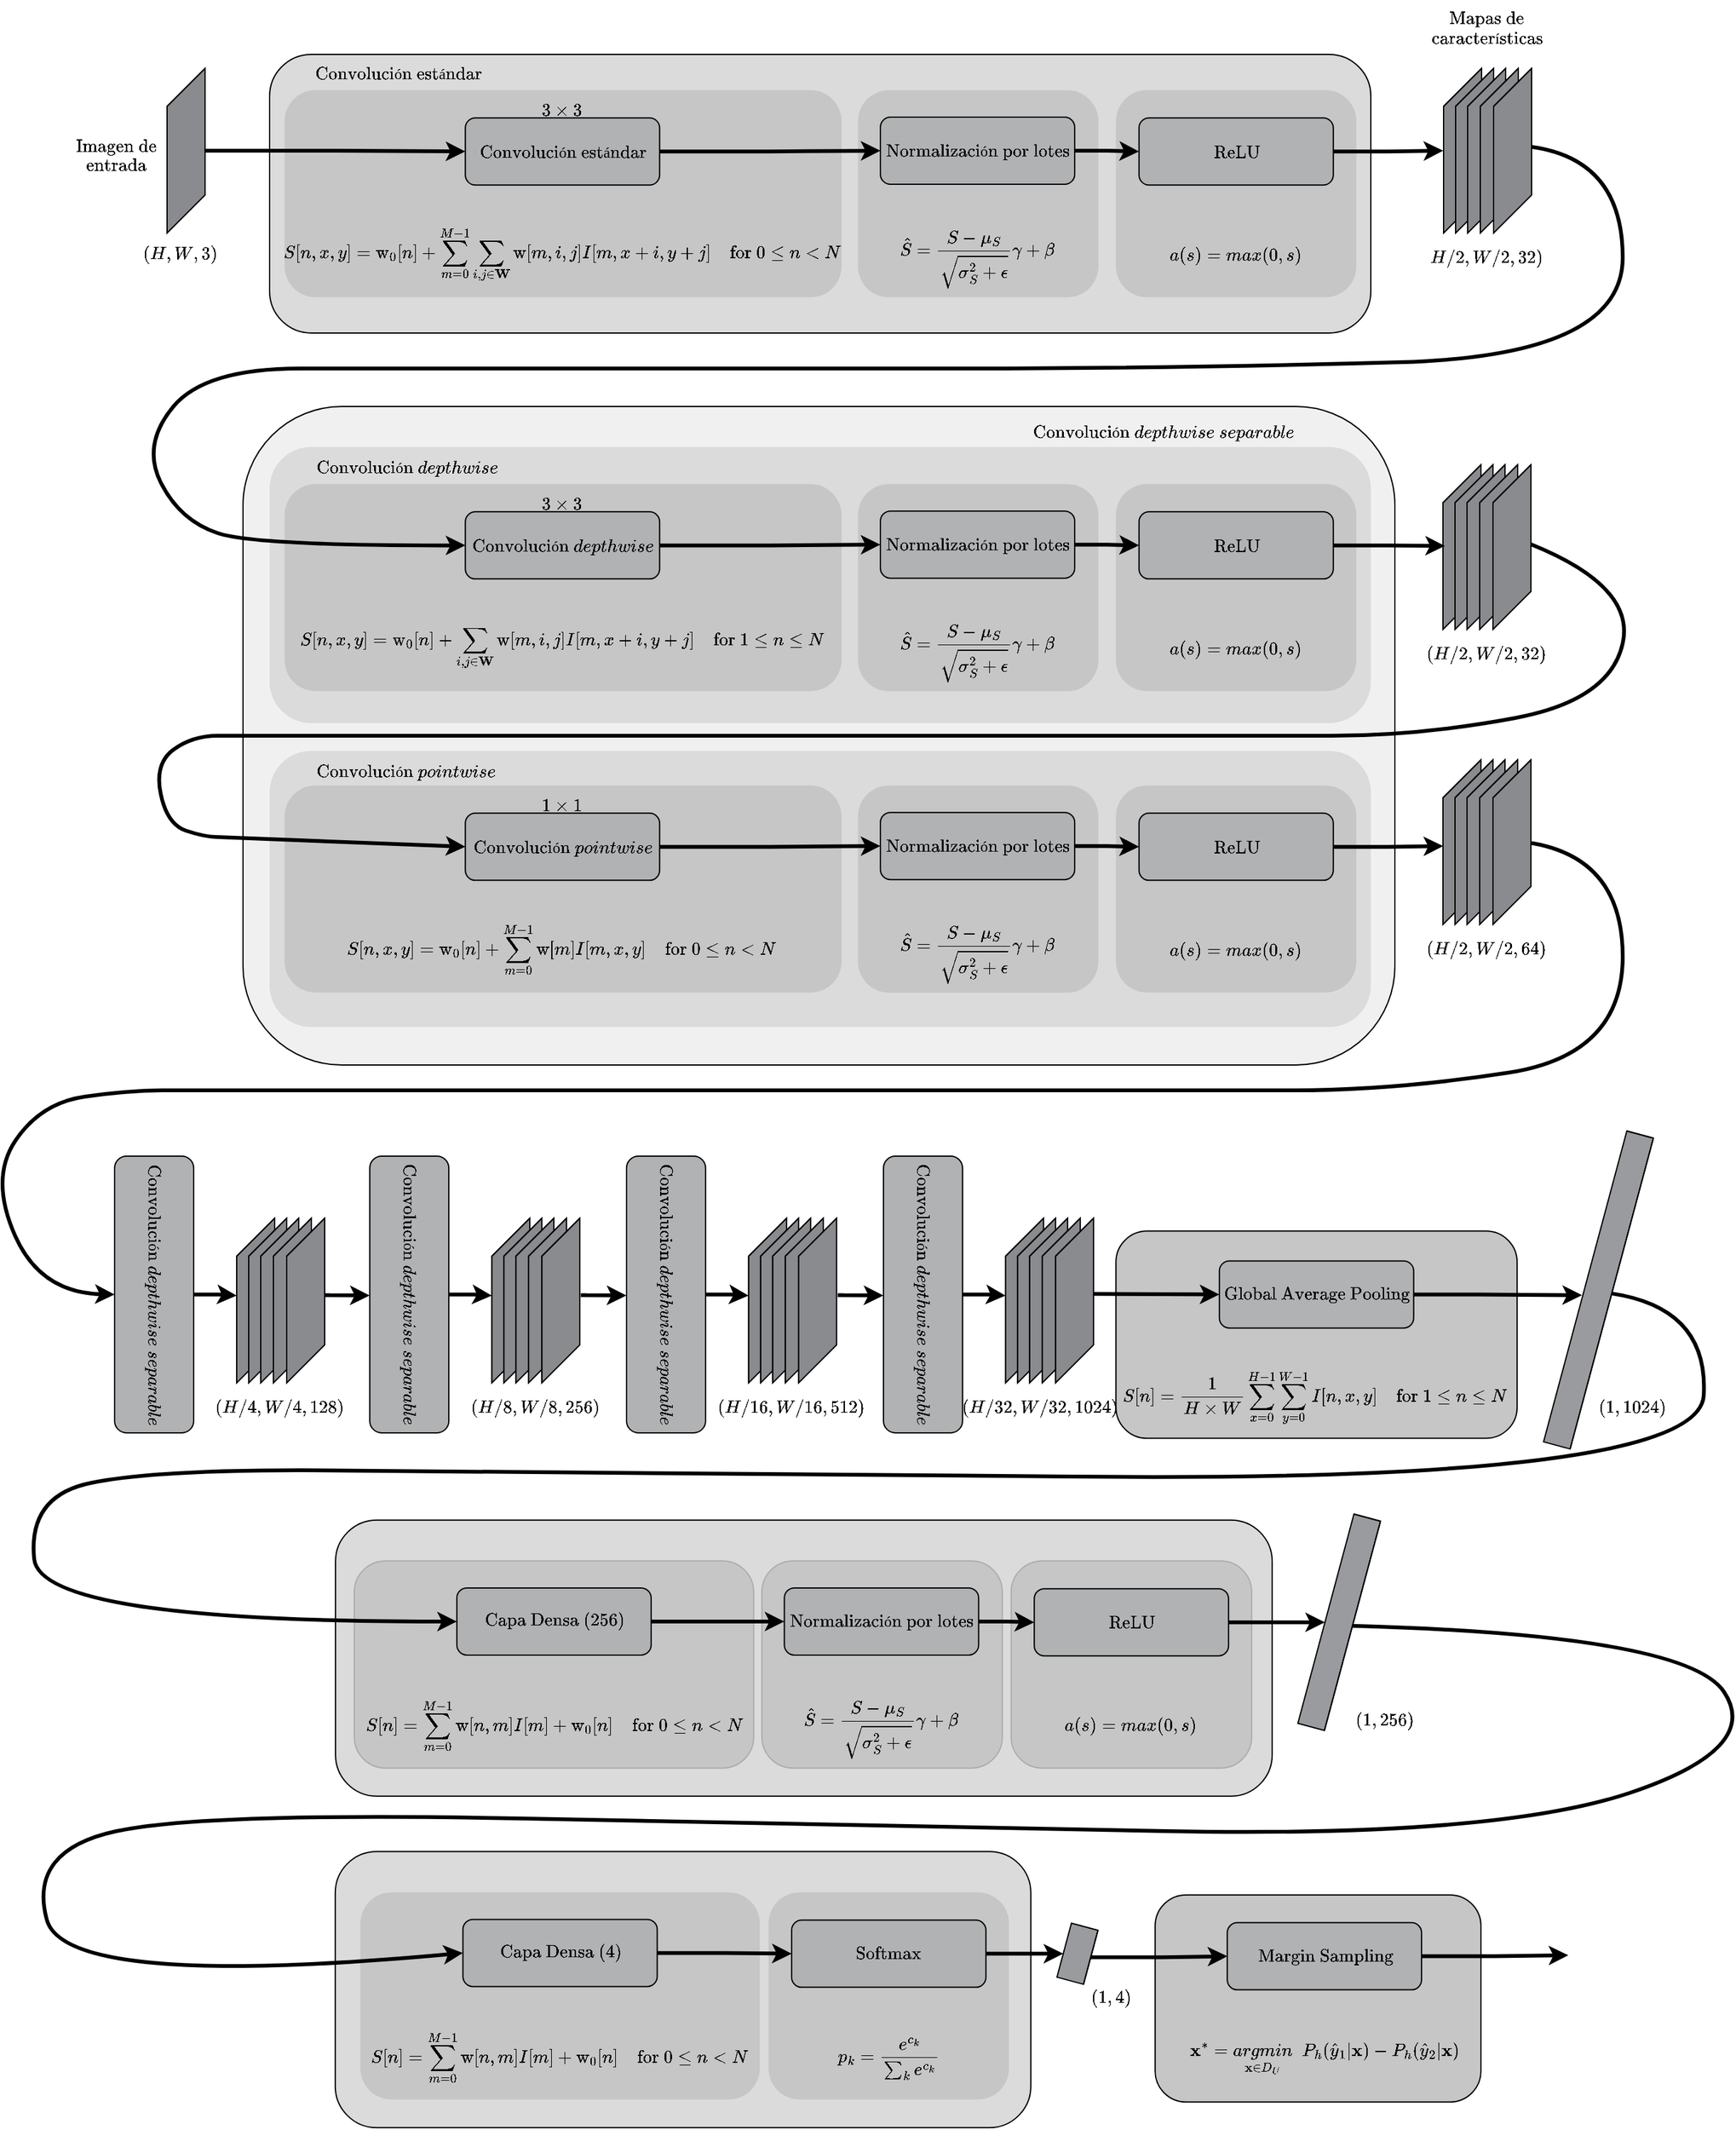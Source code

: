 <mxfile version="24.7.16">
  <diagram name="Page-1" id="cc8wFc7xVqvPqlm56SUc">
    <mxGraphModel dx="1301" dy="-95" grid="1" gridSize="10" guides="1" tooltips="1" connect="1" arrows="1" fold="1" page="1" pageScale="1" pageWidth="75" pageHeight="85" background="#ffffff" math="1" shadow="0">
      <root>
        <mxCell id="0" />
        <mxCell id="1" parent="0" />
        <mxCell id="Sv2Zs1Rwxi55iTmSWH8l-7" value="" style="rounded=1;whiteSpace=wrap;html=1;strokeWidth=1;fillColor=#DBDBDB;strokeColor=default;" vertex="1" parent="1">
          <mxGeometry x="-536.93" y="1549.38" width="740" height="218" as="geometry" />
        </mxCell>
        <mxCell id="Sv2Zs1Rwxi55iTmSWH8l-9" value="" style="rounded=1;whiteSpace=wrap;html=1;fillColor=#C6C6C7;rotation=90;strokeColor=#aaacaf;" vertex="1" parent="1">
          <mxGeometry x="-186.89" y="1568.44" width="163.58" height="189.95" as="geometry" />
        </mxCell>
        <mxCell id="Sv2Zs1Rwxi55iTmSWH8l-8" value="" style="rounded=1;whiteSpace=wrap;html=1;fillColor=#C6C6C7;rotation=90;strokeColor=#aaacaf;" vertex="1" parent="1">
          <mxGeometry x="10.07" y="1568.43" width="163.58" height="189.95" as="geometry" />
        </mxCell>
        <mxCell id="Sv2Zs1Rwxi55iTmSWH8l-10" value="" style="rounded=1;whiteSpace=wrap;html=1;fillColor=#C6C6C7;rotation=90;strokeColor=#aaacaf;" vertex="1" parent="1">
          <mxGeometry x="-446.11" y="1505.64" width="163.58" height="315.52" as="geometry" />
        </mxCell>
        <mxCell id="Sv2Zs1Rwxi55iTmSWH8l-11" style="edgeStyle=orthogonalEdgeStyle;rounded=0;orthogonalLoop=1;jettySize=auto;html=1;entryX=0;entryY=0.5;entryDx=0;entryDy=0;strokeWidth=3;" edge="1" parent="1" source="Sv2Zs1Rwxi55iTmSWH8l-12" target="Sv2Zs1Rwxi55iTmSWH8l-14">
          <mxGeometry relative="1" as="geometry" />
        </mxCell>
        <mxCell id="Sv2Zs1Rwxi55iTmSWH8l-12" value="$$\text{Capa Densa (256)}$$" style="rounded=1;whiteSpace=wrap;html=1;fillColor=#B1B2B3;flipV=0;flipH=0;direction=east;strokeColor=default;rotation=0;" vertex="1" parent="1">
          <mxGeometry x="-441.07" y="1602.96" width="153.5" height="53" as="geometry" />
        </mxCell>
        <mxCell id="Sv2Zs1Rwxi55iTmSWH8l-13" style="edgeStyle=orthogonalEdgeStyle;rounded=0;orthogonalLoop=1;jettySize=auto;html=1;entryX=0;entryY=0.5;entryDx=0;entryDy=0;strokeWidth=3;" edge="1" parent="1" source="Sv2Zs1Rwxi55iTmSWH8l-14" target="Sv2Zs1Rwxi55iTmSWH8l-15">
          <mxGeometry relative="1" as="geometry" />
        </mxCell>
        <mxCell id="Sv2Zs1Rwxi55iTmSWH8l-14" value="$$\text{Normalización por lotes}$$" style="rounded=1;whiteSpace=wrap;html=1;fillColor=#B1B2B3;flipV=0;flipH=0;direction=east;strokeColor=default;rotation=0;" vertex="1" parent="1">
          <mxGeometry x="-182.33" y="1602.95" width="153.5" height="53" as="geometry" />
        </mxCell>
        <mxCell id="Sv2Zs1Rwxi55iTmSWH8l-22" value="" style="edgeStyle=orthogonalEdgeStyle;rounded=0;orthogonalLoop=1;jettySize=auto;html=1;strokeWidth=3;" edge="1" parent="1" source="Sv2Zs1Rwxi55iTmSWH8l-15" target="Sv2Zs1Rwxi55iTmSWH8l-21">
          <mxGeometry relative="1" as="geometry" />
        </mxCell>
        <mxCell id="Sv2Zs1Rwxi55iTmSWH8l-15" value="$$\text{ReLU}$$" style="rounded=1;whiteSpace=wrap;html=1;fillColor=#B1B2B3;flipV=0;flipH=0;direction=east;strokeColor=default;rotation=0;" vertex="1" parent="1">
          <mxGeometry x="15.11" y="1603.57" width="153.5" height="53" as="geometry" />
        </mxCell>
        <mxCell id="Sv2Zs1Rwxi55iTmSWH8l-17" value="$$S[n] = \sum_{m =0}^{M-1} &lt;br&gt;\text{w}[n,m]I[m] + \text{w}_0[n]&amp;nbsp; \hspace{4mm} \text{for } 0\leq n \lt N$$" style="text;html=1;align=center;verticalAlign=middle;whiteSpace=wrap;rounded=0;" vertex="1" parent="1">
          <mxGeometry x="-594.43" y="1697.43" width="460" height="30" as="geometry" />
        </mxCell>
        <mxCell id="Sv2Zs1Rwxi55iTmSWH8l-18" value="$$\hat{S} = \frac{S - \mu_S}{\sqrt{\sigma_S^2 + \epsilon}}\gamma + \beta$$" style="text;html=1;align=center;verticalAlign=middle;whiteSpace=wrap;rounded=0;" vertex="1" parent="1">
          <mxGeometry x="-159.96" y="1699.45" width="108.75" height="30" as="geometry" />
        </mxCell>
        <mxCell id="Sv2Zs1Rwxi55iTmSWH8l-19" value="$$a(s) = max(0, s)$$" style="text;html=1;align=center;verticalAlign=middle;whiteSpace=wrap;rounded=0;" vertex="1" parent="1">
          <mxGeometry x="36.24" y="1697.44" width="111.25" height="30" as="geometry" />
        </mxCell>
        <mxCell id="luJMtOE04kHxp6duVjSI-222" value="" style="rounded=1;whiteSpace=wrap;html=1;strokeWidth=1;fillColor=#F0F0F0;fontColor=#333333;strokeColor=#000000;" parent="1" vertex="1">
          <mxGeometry x="-610" y="670" width="910" height="520" as="geometry" />
        </mxCell>
        <mxCell id="luJMtOE04kHxp6duVjSI-218" value="" style="rounded=1;whiteSpace=wrap;html=1;strokeWidth=1;fillColor=#DBDBDB;strokeColor=none;" parent="1" vertex="1">
          <mxGeometry x="-589" y="942" width="870" height="218" as="geometry" />
        </mxCell>
        <mxCell id="luJMtOE04kHxp6duVjSI-210" value="" style="rounded=1;whiteSpace=wrap;html=1;strokeWidth=1;fillColor=#DBDBDB;strokeColor=none;" parent="1" vertex="1">
          <mxGeometry x="-589" y="702" width="870" height="218" as="geometry" />
        </mxCell>
        <mxCell id="luJMtOE04kHxp6duVjSI-182" value="" style="rounded=1;whiteSpace=wrap;html=1;strokeWidth=1;fillColor=#DBDBDB;" parent="1" vertex="1">
          <mxGeometry x="-589" y="391.96" width="870" height="220" as="geometry" />
        </mxCell>
        <mxCell id="luJMtOE04kHxp6duVjSI-184" value="" style="rounded=1;whiteSpace=wrap;html=1;fillColor=#C6C6C7;rotation=90;strokeColor=none;" parent="1" vertex="1">
          <mxGeometry x="92.82" y="406.99" width="163.58" height="189.95" as="geometry" />
        </mxCell>
        <mxCell id="luJMtOE04kHxp6duVjSI-183" value="" style="rounded=1;whiteSpace=wrap;html=1;fillColor=#C6C6C7;rotation=90;strokeColor=none;" parent="1" vertex="1">
          <mxGeometry x="-111" y="407.02" width="163.58" height="189.95" as="geometry" />
        </mxCell>
        <mxCell id="luJMtOE04kHxp6duVjSI-121" value="" style="rounded=1;whiteSpace=wrap;html=1;fillColor=#C6C6C7;rotation=90;strokeColor=none;" parent="1" vertex="1">
          <mxGeometry x="-438.95" y="281.96" width="163.58" height="440" as="geometry" />
        </mxCell>
        <mxCell id="luJMtOE04kHxp6duVjSI-86" value="" style="edgeStyle=orthogonalEdgeStyle;rounded=0;orthogonalLoop=1;jettySize=auto;html=1;strokeWidth=3;" parent="1" source="luJMtOE04kHxp6duVjSI-87" target="luJMtOE04kHxp6duVjSI-88" edge="1">
          <mxGeometry relative="1" as="geometry" />
        </mxCell>
        <mxCell id="luJMtOE04kHxp6duVjSI-87" value="" style="shape=cube;whiteSpace=wrap;html=1;boundedLbl=1;backgroundOutline=1;darkOpacity=0.05;darkOpacity2=0.1;size=30;flipH=1;fillColor=#9A9B9E;" parent="1" vertex="1">
          <mxGeometry x="-670" y="403" width="30" height="130" as="geometry" />
        </mxCell>
        <mxCell id="luJMtOE04kHxp6duVjSI-123" style="edgeStyle=orthogonalEdgeStyle;rounded=0;orthogonalLoop=1;jettySize=auto;html=1;entryX=0;entryY=0.5;entryDx=0;entryDy=0;strokeWidth=3;" parent="1" source="luJMtOE04kHxp6duVjSI-88" target="luJMtOE04kHxp6duVjSI-91" edge="1">
          <mxGeometry relative="1" as="geometry" />
        </mxCell>
        <mxCell id="luJMtOE04kHxp6duVjSI-88" value="$$\text{Convolución estándar}$$" style="rounded=1;whiteSpace=wrap;html=1;fillColor=#B1B2B3;flipV=0;flipH=0;direction=east;strokeColor=default;rotation=0;" parent="1" vertex="1">
          <mxGeometry x="-434.37" y="442.13" width="153.5" height="53" as="geometry" />
        </mxCell>
        <mxCell id="luJMtOE04kHxp6duVjSI-89" value="&lt;div&gt;$$\text{Imagen de}$$&lt;/div&gt;" style="text;html=1;align=center;verticalAlign=middle;whiteSpace=wrap;rounded=0;" parent="1" vertex="1">
          <mxGeometry x="-740" y="449.5" width="60" height="30" as="geometry" />
        </mxCell>
        <mxCell id="luJMtOE04kHxp6duVjSI-90" value="&lt;div&gt;$$\text{entrada}$$&lt;/div&gt;" style="text;html=1;align=center;verticalAlign=middle;whiteSpace=wrap;rounded=0;" parent="1" vertex="1">
          <mxGeometry x="-740" y="464.5" width="60" height="30" as="geometry" />
        </mxCell>
        <mxCell id="luJMtOE04kHxp6duVjSI-124" style="edgeStyle=orthogonalEdgeStyle;rounded=0;orthogonalLoop=1;jettySize=auto;html=1;entryX=0;entryY=0.5;entryDx=0;entryDy=0;strokeWidth=3;" parent="1" source="luJMtOE04kHxp6duVjSI-91" target="luJMtOE04kHxp6duVjSI-92" edge="1">
          <mxGeometry relative="1" as="geometry" />
        </mxCell>
        <mxCell id="luJMtOE04kHxp6duVjSI-91" value="$$\text{Normalización por lotes}$$" style="rounded=1;whiteSpace=wrap;html=1;fillColor=#B1B2B3;flipV=0;flipH=0;direction=east;strokeColor=default;rotation=0;" parent="1" vertex="1">
          <mxGeometry x="-106.44" y="441.53" width="153.5" height="53" as="geometry" />
        </mxCell>
        <mxCell id="luJMtOE04kHxp6duVjSI-92" value="$$\text{ReLU}$$" style="rounded=1;whiteSpace=wrap;html=1;fillColor=#B1B2B3;flipV=0;flipH=0;direction=east;strokeColor=default;rotation=0;" parent="1" vertex="1">
          <mxGeometry x="97.86" y="442.13" width="153.5" height="53" as="geometry" />
        </mxCell>
        <mxCell id="luJMtOE04kHxp6duVjSI-94" style="edgeStyle=orthogonalEdgeStyle;rounded=0;orthogonalLoop=1;jettySize=auto;html=1;entryX=1.011;entryY=0.5;entryDx=0;entryDy=0;entryPerimeter=0;strokeWidth=3;" parent="1" source="luJMtOE04kHxp6duVjSI-92" target="luJMtOE04kHxp6duVjSI-93" edge="1">
          <mxGeometry relative="1" as="geometry" />
        </mxCell>
        <mxCell id="luJMtOE04kHxp6duVjSI-95" value="&lt;div&gt;$$\text{Mapas de}$$&lt;/div&gt;" style="text;html=1;align=center;verticalAlign=middle;whiteSpace=wrap;rounded=0;" parent="1" vertex="1">
          <mxGeometry x="342.5" y="349" width="60" height="30" as="geometry" />
        </mxCell>
        <mxCell id="luJMtOE04kHxp6duVjSI-96" value="&lt;div&gt;$$\text{características}$$&lt;/div&gt;" style="text;html=1;align=center;verticalAlign=middle;whiteSpace=wrap;rounded=0;" parent="1" vertex="1">
          <mxGeometry x="342.5" y="364" width="60" height="30" as="geometry" />
        </mxCell>
        <mxCell id="luJMtOE04kHxp6duVjSI-97" value="$$(H,W,3)$$" style="text;html=1;align=center;verticalAlign=middle;whiteSpace=wrap;rounded=0;" parent="1" vertex="1">
          <mxGeometry x="-690" y="535.2" width="60" height="30" as="geometry" />
        </mxCell>
        <mxCell id="luJMtOE04kHxp6duVjSI-98" value="$$H/2,W/2,32)$$" style="text;html=1;align=center;verticalAlign=middle;whiteSpace=wrap;rounded=0;" parent="1" vertex="1">
          <mxGeometry x="342.5" y="538" width="60" height="30" as="geometry" />
        </mxCell>
        <mxCell id="luJMtOE04kHxp6duVjSI-99" value="$$3 \times 3$$" style="text;html=1;align=center;verticalAlign=middle;whiteSpace=wrap;rounded=0;" parent="1" vertex="1">
          <mxGeometry x="-387.62" y="420.63" width="60" height="30" as="geometry" />
        </mxCell>
        <mxCell id="luJMtOE04kHxp6duVjSI-122" value="$$S[n,x,y] = \text{w}_0[n] + \sum_{m = 0}^{M-1} \sum_{i,j \in \textbf{W}} &lt;br&gt;\text{w}[m,i,j]I[m,x+i,y+j] \hspace{4mm} \text{for } 0\leq n \lt N$$" style="text;html=1;align=center;verticalAlign=middle;whiteSpace=wrap;rounded=0;" parent="1" vertex="1">
          <mxGeometry x="-587.62" y="535.2" width="460" height="30" as="geometry" />
        </mxCell>
        <mxCell id="luJMtOE04kHxp6duVjSI-126" value="$$\hat{S} = \frac{S - \mu_S}{\sqrt{\sigma_S^2 + \epsilon}}\gamma + \beta$$" style="text;html=1;align=center;verticalAlign=middle;whiteSpace=wrap;rounded=0;" parent="1" vertex="1">
          <mxGeometry x="-84.07" y="538.03" width="108.75" height="30" as="geometry" />
        </mxCell>
        <mxCell id="luJMtOE04kHxp6duVjSI-128" value="$$a(s) = max(0, s)$$" style="text;html=1;align=center;verticalAlign=middle;whiteSpace=wrap;rounded=0;" parent="1" vertex="1">
          <mxGeometry x="118.99" y="536" width="111.25" height="30" as="geometry" />
        </mxCell>
        <mxCell id="luJMtOE04kHxp6duVjSI-132" value="" style="group" parent="1" vertex="1" connectable="0">
          <mxGeometry x="338.5" y="403" width="69.5" height="130" as="geometry" />
        </mxCell>
        <mxCell id="luJMtOE04kHxp6duVjSI-93" value="" style="shape=cube;whiteSpace=wrap;html=1;boundedLbl=1;backgroundOutline=1;darkOpacity=0.05;darkOpacity2=0.1;size=30;flipH=1;fillColor=#9A9B9E;" parent="luJMtOE04kHxp6duVjSI-132" vertex="1">
          <mxGeometry width="30" height="130" as="geometry" />
        </mxCell>
        <mxCell id="luJMtOE04kHxp6duVjSI-100" value="" style="shape=cube;whiteSpace=wrap;html=1;boundedLbl=1;backgroundOutline=1;darkOpacity=0.05;darkOpacity2=0.1;size=30;flipH=1;fillColor=#9A9B9E;" parent="luJMtOE04kHxp6duVjSI-132" vertex="1">
          <mxGeometry x="9.5" width="30" height="130" as="geometry" />
        </mxCell>
        <mxCell id="luJMtOE04kHxp6duVjSI-101" value="" style="shape=cube;whiteSpace=wrap;html=1;boundedLbl=1;backgroundOutline=1;darkOpacity=0.05;darkOpacity2=0.1;size=30;flipH=1;fillColor=#9A9B9E;" parent="luJMtOE04kHxp6duVjSI-132" vertex="1">
          <mxGeometry x="19" width="30" height="130" as="geometry" />
        </mxCell>
        <mxCell id="luJMtOE04kHxp6duVjSI-102" value="" style="shape=cube;whiteSpace=wrap;html=1;boundedLbl=1;backgroundOutline=1;darkOpacity=0.05;darkOpacity2=0.1;size=30;flipH=1;fillColor=#9A9B9E;" parent="luJMtOE04kHxp6duVjSI-132" vertex="1">
          <mxGeometry x="29" width="30" height="130" as="geometry" />
        </mxCell>
        <mxCell id="luJMtOE04kHxp6duVjSI-104" value="" style="shape=cube;whiteSpace=wrap;html=1;boundedLbl=1;backgroundOutline=1;darkOpacity=0.05;darkOpacity2=0.1;size=30;flipH=1;fillColor=#9A9B9E;" parent="luJMtOE04kHxp6duVjSI-132" vertex="1">
          <mxGeometry x="39.5" width="30" height="130" as="geometry" />
        </mxCell>
        <mxCell id="luJMtOE04kHxp6duVjSI-138" style="edgeStyle=orthogonalEdgeStyle;rounded=0;orthogonalLoop=1;jettySize=auto;html=1;entryX=0;entryY=0.5;entryDx=0;entryDy=0;strokeWidth=3;" parent="1" edge="1">
          <mxGeometry relative="1" as="geometry">
            <mxPoint x="97.86" y="737.0" as="targetPoint" />
          </mxGeometry>
        </mxCell>
        <mxCell id="luJMtOE04kHxp6duVjSI-148" value="$$(H/2,W/2,32)$$" style="text;html=1;align=center;verticalAlign=middle;whiteSpace=wrap;rounded=0;" parent="1" vertex="1">
          <mxGeometry x="342" y="851" width="60" height="30" as="geometry" />
        </mxCell>
        <mxCell id="luJMtOE04kHxp6duVjSI-149" value="" style="group" parent="1" vertex="1" connectable="0">
          <mxGeometry x="338" y="716" width="69.5" height="130" as="geometry" />
        </mxCell>
        <mxCell id="luJMtOE04kHxp6duVjSI-150" value="" style="shape=cube;whiteSpace=wrap;html=1;boundedLbl=1;backgroundOutline=1;darkOpacity=0.05;darkOpacity2=0.1;size=30;flipH=1;fillColor=#9A9B9E;" parent="luJMtOE04kHxp6duVjSI-149" vertex="1">
          <mxGeometry width="30" height="130" as="geometry" />
        </mxCell>
        <mxCell id="luJMtOE04kHxp6duVjSI-151" value="" style="shape=cube;whiteSpace=wrap;html=1;boundedLbl=1;backgroundOutline=1;darkOpacity=0.05;darkOpacity2=0.1;size=30;flipH=1;fillColor=#9A9B9E;" parent="luJMtOE04kHxp6duVjSI-149" vertex="1">
          <mxGeometry x="9.5" width="30" height="130" as="geometry" />
        </mxCell>
        <mxCell id="luJMtOE04kHxp6duVjSI-152" value="" style="shape=cube;whiteSpace=wrap;html=1;boundedLbl=1;backgroundOutline=1;darkOpacity=0.05;darkOpacity2=0.1;size=30;flipH=1;fillColor=#9A9B9E;" parent="luJMtOE04kHxp6duVjSI-149" vertex="1">
          <mxGeometry x="19" width="30" height="130" as="geometry" />
        </mxCell>
        <mxCell id="luJMtOE04kHxp6duVjSI-153" value="" style="shape=cube;whiteSpace=wrap;html=1;boundedLbl=1;backgroundOutline=1;darkOpacity=0.05;darkOpacity2=0.1;size=30;flipH=1;fillColor=#9A9B9E;" parent="luJMtOE04kHxp6duVjSI-149" vertex="1">
          <mxGeometry x="29" width="30" height="130" as="geometry" />
        </mxCell>
        <mxCell id="luJMtOE04kHxp6duVjSI-154" value="" style="shape=cube;whiteSpace=wrap;html=1;boundedLbl=1;backgroundOutline=1;darkOpacity=0.05;darkOpacity2=0.1;size=30;flipH=1;fillColor=#9A9B9E;" parent="luJMtOE04kHxp6duVjSI-149" vertex="1">
          <mxGeometry x="39.5" width="30" height="130" as="geometry" />
        </mxCell>
        <mxCell id="luJMtOE04kHxp6duVjSI-170" value="$$(H/2,W/2,64)$$" style="text;html=1;align=center;verticalAlign=middle;whiteSpace=wrap;rounded=0;" parent="1" vertex="1">
          <mxGeometry x="342" y="1084" width="60" height="30" as="geometry" />
        </mxCell>
        <mxCell id="luJMtOE04kHxp6duVjSI-171" value="" style="group" parent="1" vertex="1" connectable="0">
          <mxGeometry x="338" y="949" width="69.5" height="165" as="geometry" />
        </mxCell>
        <mxCell id="luJMtOE04kHxp6duVjSI-172" value="" style="shape=cube;whiteSpace=wrap;html=1;boundedLbl=1;backgroundOutline=1;darkOpacity=0.05;darkOpacity2=0.1;size=30;flipH=1;fillColor=#9A9B9E;" parent="luJMtOE04kHxp6duVjSI-171" vertex="1">
          <mxGeometry width="30" height="130" as="geometry" />
        </mxCell>
        <mxCell id="luJMtOE04kHxp6duVjSI-173" value="" style="shape=cube;whiteSpace=wrap;html=1;boundedLbl=1;backgroundOutline=1;darkOpacity=0.05;darkOpacity2=0.1;size=30;flipH=1;fillColor=#9A9B9E;" parent="luJMtOE04kHxp6duVjSI-171" vertex="1">
          <mxGeometry x="9.5" width="30" height="130" as="geometry" />
        </mxCell>
        <mxCell id="luJMtOE04kHxp6duVjSI-174" value="" style="shape=cube;whiteSpace=wrap;html=1;boundedLbl=1;backgroundOutline=1;darkOpacity=0.05;darkOpacity2=0.1;size=30;flipH=1;fillColor=#9A9B9E;" parent="luJMtOE04kHxp6duVjSI-171" vertex="1">
          <mxGeometry x="19" width="30" height="130" as="geometry" />
        </mxCell>
        <mxCell id="luJMtOE04kHxp6duVjSI-175" value="" style="shape=cube;whiteSpace=wrap;html=1;boundedLbl=1;backgroundOutline=1;darkOpacity=0.05;darkOpacity2=0.1;size=30;flipH=1;fillColor=#9A9B9E;" parent="luJMtOE04kHxp6duVjSI-171" vertex="1">
          <mxGeometry x="29" width="30" height="130" as="geometry" />
        </mxCell>
        <mxCell id="luJMtOE04kHxp6duVjSI-176" value="" style="shape=cube;whiteSpace=wrap;html=1;boundedLbl=1;backgroundOutline=1;darkOpacity=0.05;darkOpacity2=0.1;size=30;flipH=1;fillColor=#9A9B9E;" parent="luJMtOE04kHxp6duVjSI-171" vertex="1">
          <mxGeometry x="39.5" width="30" height="130" as="geometry" />
        </mxCell>
        <mxCell id="luJMtOE04kHxp6duVjSI-185" value="$$\text{Convolución estándar}$$" style="text;html=1;align=center;verticalAlign=middle;whiteSpace=wrap;rounded=0;" parent="1" vertex="1">
          <mxGeometry x="-557" y="391.96" width="140" height="30" as="geometry" />
        </mxCell>
        <mxCell id="luJMtOE04kHxp6duVjSI-186" value="" style="rounded=1;whiteSpace=wrap;html=1;fillColor=#C6C6C7;rotation=90;strokeColor=none;" parent="1" vertex="1">
          <mxGeometry x="92.82" y="718.03" width="163.58" height="189.95" as="geometry" />
        </mxCell>
        <mxCell id="luJMtOE04kHxp6duVjSI-187" value="" style="rounded=1;whiteSpace=wrap;html=1;fillColor=#C6C6C7;rotation=90;strokeColor=none;" parent="1" vertex="1">
          <mxGeometry x="-111" y="718.06" width="163.58" height="189.95" as="geometry" />
        </mxCell>
        <mxCell id="luJMtOE04kHxp6duVjSI-188" value="" style="rounded=1;whiteSpace=wrap;html=1;fillColor=#C6C6C7;rotation=90;strokeColor=none;" parent="1" vertex="1">
          <mxGeometry x="-438.95" y="593" width="163.58" height="440" as="geometry" />
        </mxCell>
        <mxCell id="luJMtOE04kHxp6duVjSI-189" style="edgeStyle=orthogonalEdgeStyle;rounded=0;orthogonalLoop=1;jettySize=auto;html=1;entryX=0;entryY=0.5;entryDx=0;entryDy=0;strokeWidth=3;" parent="1" source="luJMtOE04kHxp6duVjSI-190" target="luJMtOE04kHxp6duVjSI-192" edge="1">
          <mxGeometry relative="1" as="geometry" />
        </mxCell>
        <mxCell id="luJMtOE04kHxp6duVjSI-190" value="$$\text{Convolución } \textit{depthwise}$$" style="rounded=1;whiteSpace=wrap;html=1;fillColor=#B1B2B3;flipV=0;flipH=0;direction=east;strokeColor=default;rotation=0;" parent="1" vertex="1">
          <mxGeometry x="-434.37" y="753.17" width="153.5" height="53" as="geometry" />
        </mxCell>
        <mxCell id="luJMtOE04kHxp6duVjSI-191" style="edgeStyle=orthogonalEdgeStyle;rounded=0;orthogonalLoop=1;jettySize=auto;html=1;entryX=0;entryY=0.5;entryDx=0;entryDy=0;strokeWidth=3;" parent="1" source="luJMtOE04kHxp6duVjSI-192" target="luJMtOE04kHxp6duVjSI-193" edge="1">
          <mxGeometry relative="1" as="geometry" />
        </mxCell>
        <mxCell id="luJMtOE04kHxp6duVjSI-192" value="$$\text{Normalización por lotes}$$" style="rounded=1;whiteSpace=wrap;html=1;fillColor=#B1B2B3;flipV=0;flipH=0;direction=east;strokeColor=default;rotation=0;" parent="1" vertex="1">
          <mxGeometry x="-106.44" y="752.57" width="153.5" height="53" as="geometry" />
        </mxCell>
        <mxCell id="luJMtOE04kHxp6duVjSI-193" value="$$\text{ReLU}$$" style="rounded=1;whiteSpace=wrap;html=1;fillColor=#B1B2B3;flipV=0;flipH=0;direction=east;strokeColor=default;rotation=0;" parent="1" vertex="1">
          <mxGeometry x="97.86" y="753.17" width="153.5" height="53" as="geometry" />
        </mxCell>
        <mxCell id="luJMtOE04kHxp6duVjSI-194" value="$$3 \times 3$$" style="text;html=1;align=center;verticalAlign=middle;whiteSpace=wrap;rounded=0;" parent="1" vertex="1">
          <mxGeometry x="-387.62" y="731.67" width="60" height="30" as="geometry" />
        </mxCell>
        <mxCell id="luJMtOE04kHxp6duVjSI-195" value="$$S[n,x,y] = \text{w}_0[n] + \sum_{i,j \in \textbf{W}} &lt;br&gt;\text{w}[m,i,j]I[m,x+i,y+j] \hspace{4mm} \text{for } 1\leq n \leq N$$" style="text;html=1;align=center;verticalAlign=middle;whiteSpace=wrap;rounded=0;" parent="1" vertex="1">
          <mxGeometry x="-587.62" y="846.24" width="460" height="30" as="geometry" />
        </mxCell>
        <mxCell id="luJMtOE04kHxp6duVjSI-196" value="$$\hat{S} = \frac{S - \mu_S}{\sqrt{\sigma_S^2 + \epsilon}}\gamma + \beta$$" style="text;html=1;align=center;verticalAlign=middle;whiteSpace=wrap;rounded=0;" parent="1" vertex="1">
          <mxGeometry x="-84.07" y="849.07" width="108.75" height="30" as="geometry" />
        </mxCell>
        <mxCell id="luJMtOE04kHxp6duVjSI-197" value="$$a(s) = max(0, s)$$" style="text;html=1;align=center;verticalAlign=middle;whiteSpace=wrap;rounded=0;" parent="1" vertex="1">
          <mxGeometry x="118.99" y="847.04" width="111.25" height="30" as="geometry" />
        </mxCell>
        <mxCell id="luJMtOE04kHxp6duVjSI-198" value="" style="rounded=1;whiteSpace=wrap;html=1;fillColor=#C6C6C7;rotation=90;strokeColor=none;" parent="1" vertex="1">
          <mxGeometry x="92.82" y="956.03" width="163.58" height="189.95" as="geometry" />
        </mxCell>
        <mxCell id="luJMtOE04kHxp6duVjSI-199" value="" style="rounded=1;whiteSpace=wrap;html=1;fillColor=#C6C6C7;rotation=90;strokeColor=none;" parent="1" vertex="1">
          <mxGeometry x="-111" y="956.06" width="163.58" height="189.95" as="geometry" />
        </mxCell>
        <mxCell id="luJMtOE04kHxp6duVjSI-200" value="" style="rounded=1;whiteSpace=wrap;html=1;fillColor=#C6C6C7;rotation=90;strokeColor=none;" parent="1" vertex="1">
          <mxGeometry x="-438.95" y="831" width="163.58" height="440" as="geometry" />
        </mxCell>
        <mxCell id="luJMtOE04kHxp6duVjSI-201" style="edgeStyle=orthogonalEdgeStyle;rounded=0;orthogonalLoop=1;jettySize=auto;html=1;entryX=0;entryY=0.5;entryDx=0;entryDy=0;strokeWidth=3;" parent="1" source="luJMtOE04kHxp6duVjSI-202" target="luJMtOE04kHxp6duVjSI-204" edge="1">
          <mxGeometry relative="1" as="geometry" />
        </mxCell>
        <mxCell id="luJMtOE04kHxp6duVjSI-202" value="$$\text{Convolución } \textit{pointwise}$$" style="rounded=1;whiteSpace=wrap;html=1;fillColor=#B1B2B3;flipV=0;flipH=0;direction=east;strokeColor=default;rotation=0;" parent="1" vertex="1">
          <mxGeometry x="-434.37" y="991.17" width="153.5" height="53" as="geometry" />
        </mxCell>
        <mxCell id="luJMtOE04kHxp6duVjSI-203" style="edgeStyle=orthogonalEdgeStyle;rounded=0;orthogonalLoop=1;jettySize=auto;html=1;entryX=0;entryY=0.5;entryDx=0;entryDy=0;strokeWidth=3;" parent="1" source="luJMtOE04kHxp6duVjSI-204" target="luJMtOE04kHxp6duVjSI-205" edge="1">
          <mxGeometry relative="1" as="geometry" />
        </mxCell>
        <mxCell id="luJMtOE04kHxp6duVjSI-204" value="$$\text{Normalización por lotes}$$" style="rounded=1;whiteSpace=wrap;html=1;fillColor=#B1B2B3;flipV=0;flipH=0;direction=east;strokeColor=default;rotation=0;" parent="1" vertex="1">
          <mxGeometry x="-106.44" y="990.57" width="153.5" height="53" as="geometry" />
        </mxCell>
        <mxCell id="luJMtOE04kHxp6duVjSI-205" value="$$\text{ReLU}$$" style="rounded=1;whiteSpace=wrap;html=1;fillColor=#B1B2B3;flipV=0;flipH=0;direction=east;strokeColor=default;rotation=0;" parent="1" vertex="1">
          <mxGeometry x="97.86" y="991.17" width="153.5" height="53" as="geometry" />
        </mxCell>
        <mxCell id="luJMtOE04kHxp6duVjSI-206" value="$$1 \times 1$$" style="text;html=1;align=center;verticalAlign=middle;whiteSpace=wrap;rounded=0;" parent="1" vertex="1">
          <mxGeometry x="-387.62" y="969.67" width="60" height="30" as="geometry" />
        </mxCell>
        <mxCell id="luJMtOE04kHxp6duVjSI-207" value="$$S[n,x,y] = \text{w}_0[n] + \sum_{m = 0}^{M-1} &lt;br&gt;\text{w}[m]I[m,x,y] \hspace{4mm} \text{for } 0\leq n \lt N$$" style="text;html=1;align=center;verticalAlign=middle;whiteSpace=wrap;rounded=0;" parent="1" vertex="1">
          <mxGeometry x="-587.62" y="1084.24" width="460" height="30" as="geometry" />
        </mxCell>
        <mxCell id="luJMtOE04kHxp6duVjSI-208" value="$$\hat{S} = \frac{S - \mu_S}{\sqrt{\sigma_S^2 + \epsilon}}\gamma + \beta$$" style="text;html=1;align=center;verticalAlign=middle;whiteSpace=wrap;rounded=0;" parent="1" vertex="1">
          <mxGeometry x="-84.07" y="1087.07" width="108.75" height="30" as="geometry" />
        </mxCell>
        <mxCell id="luJMtOE04kHxp6duVjSI-209" value="$$a(s) = max(0, s)$$" style="text;html=1;align=center;verticalAlign=middle;whiteSpace=wrap;rounded=0;" parent="1" vertex="1">
          <mxGeometry x="118.99" y="1085.04" width="111.25" height="30" as="geometry" />
        </mxCell>
        <mxCell id="luJMtOE04kHxp6duVjSI-211" style="edgeStyle=orthogonalEdgeStyle;rounded=0;orthogonalLoop=1;jettySize=auto;html=1;entryX=0.948;entryY=0.493;entryDx=0;entryDy=0;entryPerimeter=0;strokeWidth=3;" parent="1" source="luJMtOE04kHxp6duVjSI-193" target="luJMtOE04kHxp6duVjSI-150" edge="1">
          <mxGeometry relative="1" as="geometry" />
        </mxCell>
        <mxCell id="luJMtOE04kHxp6duVjSI-212" style="edgeStyle=orthogonalEdgeStyle;rounded=0;orthogonalLoop=1;jettySize=auto;html=1;entryX=0.995;entryY=0.524;entryDx=0;entryDy=0;entryPerimeter=0;strokeWidth=3;" parent="1" source="luJMtOE04kHxp6duVjSI-205" target="luJMtOE04kHxp6duVjSI-172" edge="1">
          <mxGeometry relative="1" as="geometry" />
        </mxCell>
        <mxCell id="luJMtOE04kHxp6duVjSI-213" value="$$\text{Convolución } \textit{depthwise}$$" style="text;html=1;align=center;verticalAlign=middle;whiteSpace=wrap;rounded=0;" parent="1" vertex="1">
          <mxGeometry x="-588.86" y="702.96" width="217" height="30" as="geometry" />
        </mxCell>
        <mxCell id="luJMtOE04kHxp6duVjSI-214" value="" style="curved=1;endArrow=classic;html=1;rounded=0;exitX=0;exitY=0.477;exitDx=0;exitDy=0;exitPerimeter=0;entryX=0;entryY=0.5;entryDx=0;entryDy=0;strokeWidth=3;" parent="1" source="luJMtOE04kHxp6duVjSI-104" target="luJMtOE04kHxp6duVjSI-190" edge="1">
          <mxGeometry width="50" height="50" relative="1" as="geometry">
            <mxPoint x="430" y="475" as="sourcePoint" />
            <mxPoint x="480" y="425" as="targetPoint" />
            <Array as="points">
              <mxPoint x="480" y="475" />
              <mxPoint x="480" y="630" />
              <mxPoint x="130" y="640" />
              <mxPoint x="-260" y="640" />
              <mxPoint x="-490" y="640" />
              <mxPoint x="-640" y="640" />
              <mxPoint x="-690" y="700" />
              <mxPoint x="-660" y="760" />
              <mxPoint x="-600" y="780" />
            </Array>
          </mxGeometry>
        </mxCell>
        <mxCell id="luJMtOE04kHxp6duVjSI-216" value="" style="curved=1;endArrow=classic;html=1;rounded=0;exitX=0.006;exitY=0.483;exitDx=0;exitDy=0;exitPerimeter=0;entryX=0;entryY=0.5;entryDx=0;entryDy=0;strokeWidth=3;" parent="1" source="luJMtOE04kHxp6duVjSI-154" target="luJMtOE04kHxp6duVjSI-202" edge="1">
          <mxGeometry width="50" height="50" relative="1" as="geometry">
            <mxPoint x="463" y="811.67" as="sourcePoint" />
            <mxPoint x="513" y="761.67" as="targetPoint" />
            <Array as="points">
              <mxPoint x="490" y="812" />
              <mxPoint x="470" y="902" />
              <mxPoint x="320" y="930" />
              <mxPoint x="180" y="930" />
              <mxPoint x="-120" y="930" />
              <mxPoint x="-430" y="930" />
              <mxPoint x="-550" y="930" />
              <mxPoint x="-610" y="930" />
              <mxPoint x="-650" y="930" />
              <mxPoint x="-680" y="952" />
              <mxPoint x="-670" y="1000" />
              <mxPoint x="-640" y="1010" />
              <mxPoint x="-620" y="1010" />
            </Array>
          </mxGeometry>
        </mxCell>
        <mxCell id="luJMtOE04kHxp6duVjSI-220" value="$$\text{Convolución } \textit{pointwise}$$" style="text;html=1;align=center;verticalAlign=middle;whiteSpace=wrap;rounded=0;" parent="1" vertex="1">
          <mxGeometry x="-589.62" y="942.96" width="217" height="30" as="geometry" />
        </mxCell>
        <mxCell id="luJMtOE04kHxp6duVjSI-223" value="$$\text{Convolución } \textit{depthwise separable}$$" style="text;html=1;align=center;verticalAlign=middle;whiteSpace=wrap;rounded=0;" parent="1" vertex="1">
          <mxGeometry x="9" y="675" width="217" height="30" as="geometry" />
        </mxCell>
        <mxCell id="luJMtOE04kHxp6duVjSI-224" value="" style="curved=1;endArrow=classic;html=1;rounded=0;exitX=-0.015;exitY=0.506;exitDx=0;exitDy=0;exitPerimeter=0;strokeWidth=3;entryX=0.5;entryY=1;entryDx=0;entryDy=0;" parent="1" source="luJMtOE04kHxp6duVjSI-176" target="luJMtOE04kHxp6duVjSI-225" edge="1">
          <mxGeometry width="50" height="50" relative="1" as="geometry">
            <mxPoint x="408" y="1017" as="sourcePoint" />
            <mxPoint x="-560" y="1332" as="targetPoint" />
            <Array as="points">
              <mxPoint x="480" y="1027" />
              <mxPoint x="480" y="1182" />
              <mxPoint x="300" y="1210" />
              <mxPoint x="140" y="1210" />
              <mxPoint x="-60" y="1210" />
              <mxPoint x="-270" y="1210" />
              <mxPoint x="-490" y="1210" />
              <mxPoint x="-570" y="1210" />
              <mxPoint x="-640" y="1210" />
              <mxPoint x="-700" y="1210" />
              <mxPoint x="-770" y="1220" />
              <mxPoint x="-810" y="1280" />
              <mxPoint x="-770" y="1370" />
            </Array>
          </mxGeometry>
        </mxCell>
        <mxCell id="luJMtOE04kHxp6duVjSI-225" value="$$\text{Convolución } \textit{depthwise separable}$$" style="rounded=1;whiteSpace=wrap;html=1;fillColor=#B1B2B3;flipV=0;flipH=0;direction=east;strokeColor=default;rotation=90;" parent="1" vertex="1">
          <mxGeometry x="-789.43" y="1340" width="218.43" height="62.46" as="geometry" />
        </mxCell>
        <mxCell id="luJMtOE04kHxp6duVjSI-226" value="$$(H/4,W/4,128)$$" style="text;html=1;align=center;verticalAlign=middle;whiteSpace=wrap;rounded=0;" parent="1" vertex="1">
          <mxGeometry x="-611" y="1446" width="60" height="30" as="geometry" />
        </mxCell>
        <mxCell id="luJMtOE04kHxp6duVjSI-227" value="" style="group" parent="1" vertex="1" connectable="0">
          <mxGeometry x="-615" y="1311" width="69.5" height="130" as="geometry" />
        </mxCell>
        <mxCell id="luJMtOE04kHxp6duVjSI-228" value="" style="shape=cube;whiteSpace=wrap;html=1;boundedLbl=1;backgroundOutline=1;darkOpacity=0.05;darkOpacity2=0.1;size=30;flipH=1;fillColor=#9A9B9E;" parent="luJMtOE04kHxp6duVjSI-227" vertex="1">
          <mxGeometry width="30" height="130" as="geometry" />
        </mxCell>
        <mxCell id="luJMtOE04kHxp6duVjSI-229" value="" style="shape=cube;whiteSpace=wrap;html=1;boundedLbl=1;backgroundOutline=1;darkOpacity=0.05;darkOpacity2=0.1;size=30;flipH=1;fillColor=#9A9B9E;" parent="luJMtOE04kHxp6duVjSI-227" vertex="1">
          <mxGeometry x="9.5" width="30" height="130" as="geometry" />
        </mxCell>
        <mxCell id="luJMtOE04kHxp6duVjSI-230" value="" style="shape=cube;whiteSpace=wrap;html=1;boundedLbl=1;backgroundOutline=1;darkOpacity=0.05;darkOpacity2=0.1;size=30;flipH=1;fillColor=#9A9B9E;" parent="luJMtOE04kHxp6duVjSI-227" vertex="1">
          <mxGeometry x="19" width="30" height="130" as="geometry" />
        </mxCell>
        <mxCell id="luJMtOE04kHxp6duVjSI-231" value="" style="shape=cube;whiteSpace=wrap;html=1;boundedLbl=1;backgroundOutline=1;darkOpacity=0.05;darkOpacity2=0.1;size=30;flipH=1;fillColor=#9A9B9E;" parent="luJMtOE04kHxp6duVjSI-227" vertex="1">
          <mxGeometry x="29" width="30" height="130" as="geometry" />
        </mxCell>
        <mxCell id="luJMtOE04kHxp6duVjSI-232" value="" style="shape=cube;whiteSpace=wrap;html=1;boundedLbl=1;backgroundOutline=1;darkOpacity=0.05;darkOpacity2=0.1;size=30;flipH=1;fillColor=#9A9B9E;" parent="luJMtOE04kHxp6duVjSI-227" vertex="1">
          <mxGeometry x="39.5" width="30" height="130" as="geometry" />
        </mxCell>
        <mxCell id="luJMtOE04kHxp6duVjSI-245" style="edgeStyle=orthogonalEdgeStyle;rounded=0;orthogonalLoop=1;jettySize=auto;html=1;entryX=1;entryY=0.47;entryDx=0;entryDy=0;entryPerimeter=0;strokeWidth=3;" parent="1" source="luJMtOE04kHxp6duVjSI-225" target="luJMtOE04kHxp6duVjSI-228" edge="1">
          <mxGeometry relative="1" as="geometry" />
        </mxCell>
        <mxCell id="luJMtOE04kHxp6duVjSI-246" value="$$\text{Convolución } \textit{depthwise separable}$$" style="rounded=1;whiteSpace=wrap;html=1;fillColor=#B1B2B3;flipV=0;flipH=0;direction=east;strokeColor=default;rotation=90;" parent="1" vertex="1">
          <mxGeometry x="-587.86" y="1340" width="218.43" height="62.46" as="geometry" />
        </mxCell>
        <mxCell id="luJMtOE04kHxp6duVjSI-247" value="$$(H/8,W/8,256)$$" style="text;html=1;align=center;verticalAlign=middle;whiteSpace=wrap;rounded=0;" parent="1" vertex="1">
          <mxGeometry x="-409.43" y="1446" width="60" height="30" as="geometry" />
        </mxCell>
        <mxCell id="luJMtOE04kHxp6duVjSI-248" value="" style="group" parent="1" vertex="1" connectable="0">
          <mxGeometry x="-413.43" y="1311" width="69.5" height="130" as="geometry" />
        </mxCell>
        <mxCell id="luJMtOE04kHxp6duVjSI-249" value="" style="shape=cube;whiteSpace=wrap;html=1;boundedLbl=1;backgroundOutline=1;darkOpacity=0.05;darkOpacity2=0.1;size=30;flipH=1;fillColor=#9A9B9E;" parent="luJMtOE04kHxp6duVjSI-248" vertex="1">
          <mxGeometry width="30" height="130" as="geometry" />
        </mxCell>
        <mxCell id="luJMtOE04kHxp6duVjSI-250" value="" style="shape=cube;whiteSpace=wrap;html=1;boundedLbl=1;backgroundOutline=1;darkOpacity=0.05;darkOpacity2=0.1;size=30;flipH=1;fillColor=#9A9B9E;" parent="luJMtOE04kHxp6duVjSI-248" vertex="1">
          <mxGeometry x="9.5" width="30" height="130" as="geometry" />
        </mxCell>
        <mxCell id="luJMtOE04kHxp6duVjSI-251" value="" style="shape=cube;whiteSpace=wrap;html=1;boundedLbl=1;backgroundOutline=1;darkOpacity=0.05;darkOpacity2=0.1;size=30;flipH=1;fillColor=#9A9B9E;" parent="luJMtOE04kHxp6duVjSI-248" vertex="1">
          <mxGeometry x="19" width="30" height="130" as="geometry" />
        </mxCell>
        <mxCell id="luJMtOE04kHxp6duVjSI-252" value="" style="shape=cube;whiteSpace=wrap;html=1;boundedLbl=1;backgroundOutline=1;darkOpacity=0.05;darkOpacity2=0.1;size=30;flipH=1;fillColor=#9A9B9E;" parent="luJMtOE04kHxp6duVjSI-248" vertex="1">
          <mxGeometry x="29" width="30" height="130" as="geometry" />
        </mxCell>
        <mxCell id="luJMtOE04kHxp6duVjSI-253" value="" style="shape=cube;whiteSpace=wrap;html=1;boundedLbl=1;backgroundOutline=1;darkOpacity=0.05;darkOpacity2=0.1;size=30;flipH=1;fillColor=#9A9B9E;" parent="luJMtOE04kHxp6duVjSI-248" vertex="1">
          <mxGeometry x="39.5" width="30" height="130" as="geometry" />
        </mxCell>
        <mxCell id="luJMtOE04kHxp6duVjSI-254" style="edgeStyle=orthogonalEdgeStyle;rounded=0;orthogonalLoop=1;jettySize=auto;html=1;entryX=1;entryY=0.47;entryDx=0;entryDy=0;entryPerimeter=0;strokeWidth=3;" parent="1" source="luJMtOE04kHxp6duVjSI-246" target="luJMtOE04kHxp6duVjSI-249" edge="1">
          <mxGeometry relative="1" as="geometry" />
        </mxCell>
        <mxCell id="luJMtOE04kHxp6duVjSI-259" style="edgeStyle=orthogonalEdgeStyle;rounded=0;orthogonalLoop=1;jettySize=auto;html=1;strokeWidth=3;" parent="1" edge="1">
          <mxGeometry relative="1" as="geometry">
            <mxPoint x="-541.5" y="1371.73" as="sourcePoint" />
            <mxPoint x="-510" y="1372" as="targetPoint" />
            <Array as="points">
              <mxPoint x="-546" y="1372" />
            </Array>
          </mxGeometry>
        </mxCell>
        <mxCell id="luJMtOE04kHxp6duVjSI-260" value="$$\text{Convolución } \textit{depthwise separable}$$" style="rounded=1;whiteSpace=wrap;html=1;fillColor=#B1B2B3;flipV=0;flipH=0;direction=east;strokeColor=default;rotation=90;" parent="1" vertex="1">
          <mxGeometry x="-385.0" y="1340" width="218.43" height="62.46" as="geometry" />
        </mxCell>
        <mxCell id="luJMtOE04kHxp6duVjSI-261" value="$$(H/16,W/16,512)$$" style="text;html=1;align=center;verticalAlign=middle;whiteSpace=wrap;rounded=0;" parent="1" vertex="1">
          <mxGeometry x="-206.57" y="1446" width="60" height="30" as="geometry" />
        </mxCell>
        <mxCell id="luJMtOE04kHxp6duVjSI-262" value="" style="group" parent="1" vertex="1" connectable="0">
          <mxGeometry x="-210.57" y="1311" width="69.5" height="130" as="geometry" />
        </mxCell>
        <mxCell id="luJMtOE04kHxp6duVjSI-263" value="" style="shape=cube;whiteSpace=wrap;html=1;boundedLbl=1;backgroundOutline=1;darkOpacity=0.05;darkOpacity2=0.1;size=30;flipH=1;fillColor=#9A9B9E;" parent="luJMtOE04kHxp6duVjSI-262" vertex="1">
          <mxGeometry width="30" height="130" as="geometry" />
        </mxCell>
        <mxCell id="luJMtOE04kHxp6duVjSI-264" value="" style="shape=cube;whiteSpace=wrap;html=1;boundedLbl=1;backgroundOutline=1;darkOpacity=0.05;darkOpacity2=0.1;size=30;flipH=1;fillColor=#9A9B9E;" parent="luJMtOE04kHxp6duVjSI-262" vertex="1">
          <mxGeometry x="9.5" width="30" height="130" as="geometry" />
        </mxCell>
        <mxCell id="luJMtOE04kHxp6duVjSI-265" value="" style="shape=cube;whiteSpace=wrap;html=1;boundedLbl=1;backgroundOutline=1;darkOpacity=0.05;darkOpacity2=0.1;size=30;flipH=1;fillColor=#9A9B9E;" parent="luJMtOE04kHxp6duVjSI-262" vertex="1">
          <mxGeometry x="19" width="30" height="130" as="geometry" />
        </mxCell>
        <mxCell id="luJMtOE04kHxp6duVjSI-266" value="" style="shape=cube;whiteSpace=wrap;html=1;boundedLbl=1;backgroundOutline=1;darkOpacity=0.05;darkOpacity2=0.1;size=30;flipH=1;fillColor=#9A9B9E;" parent="luJMtOE04kHxp6duVjSI-262" vertex="1">
          <mxGeometry x="29" width="30" height="130" as="geometry" />
        </mxCell>
        <mxCell id="luJMtOE04kHxp6duVjSI-267" value="" style="shape=cube;whiteSpace=wrap;html=1;boundedLbl=1;backgroundOutline=1;darkOpacity=0.05;darkOpacity2=0.1;size=30;flipH=1;fillColor=#9A9B9E;" parent="luJMtOE04kHxp6duVjSI-262" vertex="1">
          <mxGeometry x="39.5" width="30" height="130" as="geometry" />
        </mxCell>
        <mxCell id="luJMtOE04kHxp6duVjSI-268" style="edgeStyle=orthogonalEdgeStyle;rounded=0;orthogonalLoop=1;jettySize=auto;html=1;entryX=1;entryY=0.47;entryDx=0;entryDy=0;entryPerimeter=0;strokeWidth=3;" parent="1" source="luJMtOE04kHxp6duVjSI-260" target="luJMtOE04kHxp6duVjSI-263" edge="1">
          <mxGeometry relative="1" as="geometry" />
        </mxCell>
        <mxCell id="luJMtOE04kHxp6duVjSI-269" style="edgeStyle=orthogonalEdgeStyle;rounded=0;orthogonalLoop=1;jettySize=auto;html=1;strokeWidth=3;" parent="1" edge="1">
          <mxGeometry relative="1" as="geometry">
            <mxPoint x="-338.64" y="1371.73" as="sourcePoint" />
            <mxPoint x="-307.14" y="1372" as="targetPoint" />
            <Array as="points">
              <mxPoint x="-343.14" y="1372" />
            </Array>
          </mxGeometry>
        </mxCell>
        <mxCell id="luJMtOE04kHxp6duVjSI-270" value="$$\text{Convolución } \textit{depthwise separable}$$" style="rounded=1;whiteSpace=wrap;html=1;fillColor=#B1B2B3;flipV=0;flipH=0;direction=east;strokeColor=default;rotation=90;" parent="1" vertex="1">
          <mxGeometry x="-182.0" y="1340" width="218.43" height="62.46" as="geometry" />
        </mxCell>
        <mxCell id="luJMtOE04kHxp6duVjSI-271" value="$$(H/32,W/32,1024)$$" style="text;html=1;align=center;verticalAlign=middle;whiteSpace=wrap;rounded=0;" parent="1" vertex="1">
          <mxGeometry x="-9.57" y="1446" width="60" height="30" as="geometry" />
        </mxCell>
        <mxCell id="luJMtOE04kHxp6duVjSI-272" value="" style="group" parent="1" vertex="1" connectable="0">
          <mxGeometry x="-7.57" y="1311" width="69.5" height="130" as="geometry" />
        </mxCell>
        <mxCell id="luJMtOE04kHxp6duVjSI-273" value="" style="shape=cube;whiteSpace=wrap;html=1;boundedLbl=1;backgroundOutline=1;darkOpacity=0.05;darkOpacity2=0.1;size=30;flipH=1;fillColor=#9A9B9E;" parent="luJMtOE04kHxp6duVjSI-272" vertex="1">
          <mxGeometry width="30" height="130" as="geometry" />
        </mxCell>
        <mxCell id="luJMtOE04kHxp6duVjSI-274" value="" style="shape=cube;whiteSpace=wrap;html=1;boundedLbl=1;backgroundOutline=1;darkOpacity=0.05;darkOpacity2=0.1;size=30;flipH=1;fillColor=#9A9B9E;" parent="luJMtOE04kHxp6duVjSI-272" vertex="1">
          <mxGeometry x="9.5" width="30" height="130" as="geometry" />
        </mxCell>
        <mxCell id="luJMtOE04kHxp6duVjSI-275" value="" style="shape=cube;whiteSpace=wrap;html=1;boundedLbl=1;backgroundOutline=1;darkOpacity=0.05;darkOpacity2=0.1;size=30;flipH=1;fillColor=#9A9B9E;" parent="luJMtOE04kHxp6duVjSI-272" vertex="1">
          <mxGeometry x="19" width="30" height="130" as="geometry" />
        </mxCell>
        <mxCell id="luJMtOE04kHxp6duVjSI-276" value="" style="shape=cube;whiteSpace=wrap;html=1;boundedLbl=1;backgroundOutline=1;darkOpacity=0.05;darkOpacity2=0.1;size=30;flipH=1;fillColor=#9A9B9E;" parent="luJMtOE04kHxp6duVjSI-272" vertex="1">
          <mxGeometry x="29" width="30" height="130" as="geometry" />
        </mxCell>
        <mxCell id="luJMtOE04kHxp6duVjSI-277" value="" style="shape=cube;whiteSpace=wrap;html=1;boundedLbl=1;backgroundOutline=1;darkOpacity=0.05;darkOpacity2=0.1;size=30;flipH=1;fillColor=#9A9B9E;" parent="luJMtOE04kHxp6duVjSI-272" vertex="1">
          <mxGeometry x="39.5" width="30" height="130" as="geometry" />
        </mxCell>
        <mxCell id="luJMtOE04kHxp6duVjSI-278" style="edgeStyle=orthogonalEdgeStyle;rounded=0;orthogonalLoop=1;jettySize=auto;html=1;entryX=1;entryY=0.47;entryDx=0;entryDy=0;entryPerimeter=0;strokeWidth=3;" parent="1" source="luJMtOE04kHxp6duVjSI-270" target="luJMtOE04kHxp6duVjSI-273" edge="1">
          <mxGeometry relative="1" as="geometry" />
        </mxCell>
        <mxCell id="luJMtOE04kHxp6duVjSI-279" style="edgeStyle=orthogonalEdgeStyle;rounded=0;orthogonalLoop=1;jettySize=auto;html=1;strokeWidth=3;" parent="1" edge="1">
          <mxGeometry relative="1" as="geometry">
            <mxPoint x="-135.64" y="1371.73" as="sourcePoint" />
            <mxPoint x="-104.14" y="1372" as="targetPoint" />
            <Array as="points">
              <mxPoint x="-140.14" y="1372" />
            </Array>
          </mxGeometry>
        </mxCell>
        <mxCell id="luJMtOE04kHxp6duVjSI-280" value="" style="rounded=1;whiteSpace=wrap;html=1;fillColor=#C6C6C7;rotation=90;strokeColor=default;" parent="1" vertex="1">
          <mxGeometry x="156.32" y="1244.5" width="163.58" height="316.95" as="geometry" />
        </mxCell>
        <mxCell id="luJMtOE04kHxp6duVjSI-281" value="$$\text{Global Average Pooling}$$" style="rounded=1;whiteSpace=wrap;html=1;fillColor=#B1B2B3;flipV=0;flipH=0;direction=east;strokeColor=default;rotation=0;" parent="1" vertex="1">
          <mxGeometry x="161.36" y="1344.73" width="153.5" height="53" as="geometry" />
        </mxCell>
        <mxCell id="luJMtOE04kHxp6duVjSI-282" value="$$S[n] = \frac{1}{H \times W} \sum_{x=0}^{H-1} \sum_{y=0}^{W-1} I[n,x,y] \hspace{4mm} \text{for } 1\leq n \leq N$$" style="text;html=1;align=center;verticalAlign=middle;whiteSpace=wrap;rounded=0;" parent="1" vertex="1">
          <mxGeometry x="181.38" y="1437.01" width="111.25" height="30" as="geometry" />
        </mxCell>
        <mxCell id="luJMtOE04kHxp6duVjSI-283" style="edgeStyle=orthogonalEdgeStyle;rounded=0;orthogonalLoop=1;jettySize=auto;html=1;entryX=0;entryY=0.5;entryDx=0;entryDy=0;strokeWidth=3;" parent="1" edge="1" target="luJMtOE04kHxp6duVjSI-281">
          <mxGeometry relative="1" as="geometry">
            <mxPoint x="61.93" y="1370.73" as="sourcePoint" />
            <mxPoint x="95.93" y="1371.73" as="targetPoint" />
          </mxGeometry>
        </mxCell>
        <mxCell id="luJMtOE04kHxp6duVjSI-292" value="$$(1,1024)$$" style="text;html=1;align=center;verticalAlign=middle;whiteSpace=wrap;rounded=0;" parent="1" vertex="1">
          <mxGeometry x="458" y="1446" width="60" height="30" as="geometry" />
        </mxCell>
        <mxCell id="luJMtOE04kHxp6duVjSI-293" style="edgeStyle=orthogonalEdgeStyle;rounded=0;orthogonalLoop=1;jettySize=auto;html=1;entryX=1.03;entryY=0.529;entryDx=0;entryDy=0;entryPerimeter=0;strokeWidth=3;exitX=1;exitY=0.5;exitDx=0;exitDy=0;" parent="1" target="luJMtOE04kHxp6duVjSI-294" edge="1" source="luJMtOE04kHxp6duVjSI-281">
          <mxGeometry relative="1" as="geometry">
            <mxPoint x="252" y="1371.01" as="sourcePoint" />
            <mxPoint x="339" y="1370.01" as="targetPoint" />
          </mxGeometry>
        </mxCell>
        <mxCell id="luJMtOE04kHxp6duVjSI-294" value="" style="shape=cube;whiteSpace=wrap;html=1;boundedLbl=1;backgroundOutline=1;darkOpacity=0.05;darkOpacity2=0.1;size=0;flipH=1;fillColor=#9A9B9E;rotation=15;" parent="1" vertex="1">
          <mxGeometry x="450" y="1240.57" width="21.71" height="254.14" as="geometry" />
        </mxCell>
        <mxCell id="Sv2Zs1Rwxi55iTmSWH8l-1" value="" style="curved=1;endArrow=classic;html=1;rounded=0;exitX=0;exitY=0;exitDx=0;exitDy=127.07;exitPerimeter=0;strokeWidth=3;entryX=0;entryY=0.5;entryDx=0;entryDy=0;" edge="1" parent="1" source="luJMtOE04kHxp6duVjSI-294" target="Sv2Zs1Rwxi55iTmSWH8l-12">
          <mxGeometry width="50" height="50" relative="1" as="geometry">
            <mxPoint x="476" y="1370" as="sourcePoint" />
            <mxPoint x="-526.245" y="1680" as="targetPoint" />
            <Array as="points">
              <mxPoint x="548" y="1382" />
              <mxPoint x="540" y="1520" />
              <mxPoint x="-450" y="1510" />
              <mxPoint x="-680" y="1510" />
              <mxPoint x="-780" y="1530" />
              <mxPoint x="-770" y="1630" />
            </Array>
          </mxGeometry>
        </mxCell>
        <mxCell id="Sv2Zs1Rwxi55iTmSWH8l-21" value="" style="shape=cube;whiteSpace=wrap;html=1;boundedLbl=1;backgroundOutline=1;darkOpacity=0.05;darkOpacity2=0.1;size=0;flipH=1;fillColor=#9A9B9E;rotation=15;" vertex="1" parent="1">
          <mxGeometry x="245.15" y="1544.5" width="21.71" height="171.14" as="geometry" />
        </mxCell>
        <mxCell id="Sv2Zs1Rwxi55iTmSWH8l-23" value="$$(1,256)$$" style="text;html=1;align=center;verticalAlign=middle;whiteSpace=wrap;rounded=0;" vertex="1" parent="1">
          <mxGeometry x="261.5" y="1693.0" width="60" height="30" as="geometry" />
        </mxCell>
        <mxCell id="Sv2Zs1Rwxi55iTmSWH8l-40" value="" style="rounded=1;whiteSpace=wrap;html=1;strokeWidth=1;fillColor=#DBDBDB;" vertex="1" parent="1">
          <mxGeometry x="-537.12" y="1811.12" width="549.5" height="218" as="geometry" />
        </mxCell>
        <mxCell id="Sv2Zs1Rwxi55iTmSWH8l-42" value="" style="rounded=1;whiteSpace=wrap;html=1;fillColor=#C6C6C7;rotation=90;strokeColor=none;" vertex="1" parent="1">
          <mxGeometry x="-181.62" y="1830.16" width="163.58" height="189.95" as="geometry" />
        </mxCell>
        <mxCell id="Sv2Zs1Rwxi55iTmSWH8l-43" value="" style="rounded=1;whiteSpace=wrap;html=1;fillColor=#C6C6C7;rotation=90;strokeColor=none;" vertex="1" parent="1">
          <mxGeometry x="-441.3" y="1767.38" width="163.58" height="315.52" as="geometry" />
        </mxCell>
        <mxCell id="Sv2Zs1Rwxi55iTmSWH8l-44" style="edgeStyle=orthogonalEdgeStyle;rounded=0;orthogonalLoop=1;jettySize=auto;html=1;entryX=0;entryY=0.5;entryDx=0;entryDy=0;strokeWidth=3;" edge="1" parent="1" source="Sv2Zs1Rwxi55iTmSWH8l-45" target="Sv2Zs1Rwxi55iTmSWH8l-49">
          <mxGeometry relative="1" as="geometry">
            <mxPoint x="-177.52" y="1891.19" as="targetPoint" />
          </mxGeometry>
        </mxCell>
        <mxCell id="Sv2Zs1Rwxi55iTmSWH8l-45" value="$$\text{Capa Densa (4)}$$" style="rounded=1;whiteSpace=wrap;html=1;fillColor=#B1B2B3;flipV=0;flipH=0;direction=east;strokeColor=default;rotation=0;" vertex="1" parent="1">
          <mxGeometry x="-436.26" y="1864.7" width="153.5" height="53" as="geometry" />
        </mxCell>
        <mxCell id="Sv2Zs1Rwxi55iTmSWH8l-48" value="" style="edgeStyle=orthogonalEdgeStyle;rounded=0;orthogonalLoop=1;jettySize=auto;html=1;strokeWidth=3;" edge="1" parent="1" source="Sv2Zs1Rwxi55iTmSWH8l-49" target="Sv2Zs1Rwxi55iTmSWH8l-55">
          <mxGeometry relative="1" as="geometry" />
        </mxCell>
        <mxCell id="Sv2Zs1Rwxi55iTmSWH8l-49" value="$$\text{Softmax}$$" style="rounded=1;whiteSpace=wrap;html=1;fillColor=#B1B2B3;flipV=0;flipH=0;direction=east;strokeColor=default;rotation=0;" vertex="1" parent="1">
          <mxGeometry x="-176.58" y="1865.3" width="153.5" height="53" as="geometry" />
        </mxCell>
        <mxCell id="Sv2Zs1Rwxi55iTmSWH8l-51" value="$$S[n] = \sum_{m =0}^{M-1} &lt;br&gt;\text{w}[n,m]I[m] + \text{w}_0[n]&amp;nbsp; \hspace{4mm} \text{for } 0\leq n \lt N$$" style="text;html=1;align=center;verticalAlign=middle;whiteSpace=wrap;rounded=0;" vertex="1" parent="1">
          <mxGeometry x="-589.62" y="1959.17" width="460" height="30" as="geometry" />
        </mxCell>
        <mxCell id="Sv2Zs1Rwxi55iTmSWH8l-53" value="$$p_k = \frac{e^{c_k}}{\sum_k e^{c_k}}$$" style="text;html=1;align=center;verticalAlign=middle;whiteSpace=wrap;rounded=0;" vertex="1" parent="1">
          <mxGeometry x="-155.45" y="1959.17" width="111.25" height="30" as="geometry" />
        </mxCell>
        <mxCell id="Sv2Zs1Rwxi55iTmSWH8l-55" value="" style="shape=cube;whiteSpace=wrap;html=1;boundedLbl=1;backgroundOutline=1;darkOpacity=0.05;darkOpacity2=0.1;size=0;flipH=1;fillColor=#9A9B9E;rotation=15;" vertex="1" parent="1">
          <mxGeometry x="38.38" y="1869.74" width="21.71" height="44.14" as="geometry" />
        </mxCell>
        <mxCell id="Sv2Zs1Rwxi55iTmSWH8l-56" value="$$(1,4)$$" style="text;html=1;align=center;verticalAlign=middle;whiteSpace=wrap;rounded=0;" vertex="1" parent="1">
          <mxGeometry x="46.16" y="1912.14" width="60" height="30" as="geometry" />
        </mxCell>
        <mxCell id="Sv2Zs1Rwxi55iTmSWH8l-57" value="" style="rounded=1;whiteSpace=wrap;html=1;fillColor=#C6C6C7;rotation=90;strokeColor=#000000;" vertex="1" parent="1">
          <mxGeometry x="157.51" y="1798.45" width="163.58" height="257.38" as="geometry" />
        </mxCell>
        <mxCell id="Sv2Zs1Rwxi55iTmSWH8l-58" value="$$\text{Margin Sampling}$$" style="rounded=1;whiteSpace=wrap;html=1;fillColor=#B1B2B3;flipV=0;flipH=0;direction=east;strokeColor=default;rotation=0;" vertex="1" parent="1">
          <mxGeometry x="167.59" y="1867.31" width="153.5" height="53" as="geometry" />
        </mxCell>
        <mxCell id="Sv2Zs1Rwxi55iTmSWH8l-59" value="$$\textbf{x}^* = \underset{\textbf{x} \in D_U}{argmin} \hspace{2mm} P_h(\hat{y}_1|\textbf{x}) - P_h(\hat{y}_2|\textbf{x})$$" style="text;html=1;align=center;verticalAlign=middle;whiteSpace=wrap;rounded=0;" vertex="1" parent="1">
          <mxGeometry x="189.33" y="1959.17" width="111.25" height="30" as="geometry" />
        </mxCell>
        <mxCell id="Sv2Zs1Rwxi55iTmSWH8l-61" style="edgeStyle=orthogonalEdgeStyle;rounded=0;orthogonalLoop=1;jettySize=auto;html=1;entryX=0;entryY=0.5;entryDx=0;entryDy=0;strokeWidth=3;exitX=0;exitY=0;exitDx=0;exitDy=22.07;exitPerimeter=0;" edge="1" parent="1" source="Sv2Zs1Rwxi55iTmSWH8l-55" target="Sv2Zs1Rwxi55iTmSWH8l-58">
          <mxGeometry relative="1" as="geometry">
            <mxPoint x="69.44" y="1891.05" as="sourcePoint" />
            <mxPoint x="113.44" y="1892.05" as="targetPoint" />
          </mxGeometry>
        </mxCell>
        <mxCell id="Sv2Zs1Rwxi55iTmSWH8l-62" style="edgeStyle=orthogonalEdgeStyle;rounded=0;orthogonalLoop=1;jettySize=auto;html=1;entryX=0;entryY=0.5;entryDx=0;entryDy=0;strokeWidth=3;exitX=1;exitY=0.5;exitDx=0;exitDy=0;" edge="1" parent="1" source="Sv2Zs1Rwxi55iTmSWH8l-58">
          <mxGeometry relative="1" as="geometry">
            <mxPoint x="329.01" y="1893.98" as="sourcePoint" />
            <mxPoint x="437.01" y="1892.98" as="targetPoint" />
          </mxGeometry>
        </mxCell>
        <mxCell id="Sv2Zs1Rwxi55iTmSWH8l-63" value="" style="curved=1;endArrow=classic;html=1;rounded=0;exitX=0;exitY=0;exitDx=0;exitDy=85.57;exitPerimeter=0;strokeWidth=3;entryX=0;entryY=0.5;entryDx=0;entryDy=0;" edge="1" parent="1" source="Sv2Zs1Rwxi55iTmSWH8l-21" target="Sv2Zs1Rwxi55iTmSWH8l-45">
          <mxGeometry width="50" height="50" relative="1" as="geometry">
            <mxPoint x="287.94" y="1670" as="sourcePoint" />
            <mxPoint x="-624.06" y="1963" as="targetPoint" />
            <Array as="points">
              <mxPoint x="530" y="1640" />
              <mxPoint x="590" y="1730" />
              <mxPoint x="380" y="1800" />
              <mxPoint x="-140" y="1790" />
              <mxPoint x="-640" y="1780" />
              <mxPoint x="-780" y="1810" />
              <mxPoint x="-750" y="1920" />
            </Array>
          </mxGeometry>
        </mxCell>
      </root>
    </mxGraphModel>
  </diagram>
</mxfile>
